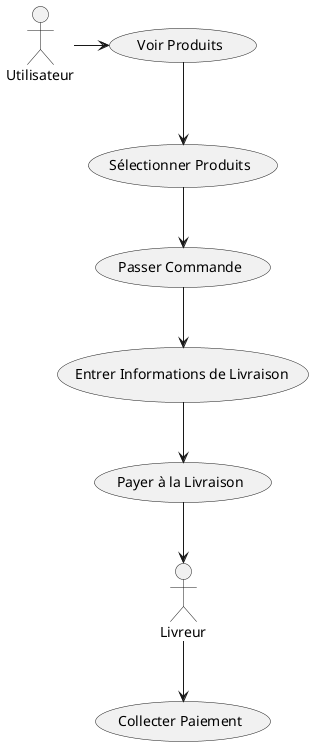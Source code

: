 @startuml
actor Utilisateur
actor Livreur

Utilisateur -> (Voir Produits)
(Voir Produits) --> (Sélectionner Produits)
(Sélectionner Produits) --> (Passer Commande)
(Passer Commande) --> (Entrer Informations de Livraison)
(Entrer Informations de Livraison) --> (Payer à la Livraison)

(Payer à la Livraison) --> Livreur
Livreur --> (Collecter Paiement)
@enduml